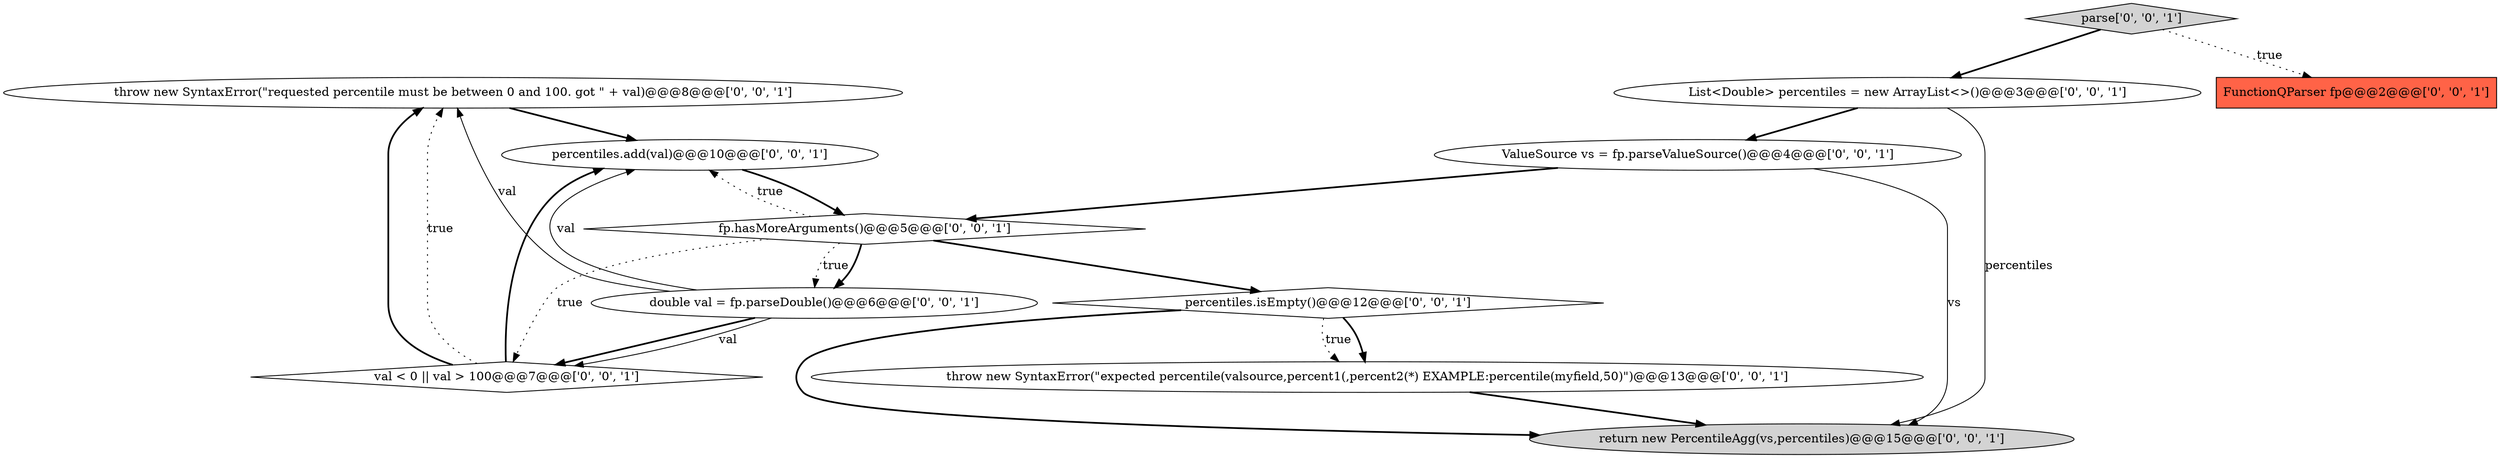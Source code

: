 digraph {
11 [style = filled, label = "throw new SyntaxError(\"requested percentile must be between 0 and 100. got \" + val)@@@8@@@['0', '0', '1']", fillcolor = white, shape = ellipse image = "AAA0AAABBB3BBB"];
1 [style = filled, label = "double val = fp.parseDouble()@@@6@@@['0', '0', '1']", fillcolor = white, shape = ellipse image = "AAA0AAABBB3BBB"];
9 [style = filled, label = "throw new SyntaxError(\"expected percentile(valsource,percent1(,percent2(*) EXAMPLE:percentile(myfield,50)\")@@@13@@@['0', '0', '1']", fillcolor = white, shape = ellipse image = "AAA0AAABBB3BBB"];
7 [style = filled, label = "fp.hasMoreArguments()@@@5@@@['0', '0', '1']", fillcolor = white, shape = diamond image = "AAA0AAABBB3BBB"];
10 [style = filled, label = "return new PercentileAgg(vs,percentiles)@@@15@@@['0', '0', '1']", fillcolor = lightgray, shape = ellipse image = "AAA0AAABBB3BBB"];
6 [style = filled, label = "val < 0 || val > 100@@@7@@@['0', '0', '1']", fillcolor = white, shape = diamond image = "AAA0AAABBB3BBB"];
5 [style = filled, label = "ValueSource vs = fp.parseValueSource()@@@4@@@['0', '0', '1']", fillcolor = white, shape = ellipse image = "AAA0AAABBB3BBB"];
3 [style = filled, label = "percentiles.add(val)@@@10@@@['0', '0', '1']", fillcolor = white, shape = ellipse image = "AAA0AAABBB3BBB"];
4 [style = filled, label = "percentiles.isEmpty()@@@12@@@['0', '0', '1']", fillcolor = white, shape = diamond image = "AAA0AAABBB3BBB"];
2 [style = filled, label = "List<Double> percentiles = new ArrayList<>()@@@3@@@['0', '0', '1']", fillcolor = white, shape = ellipse image = "AAA0AAABBB3BBB"];
8 [style = filled, label = "parse['0', '0', '1']", fillcolor = lightgray, shape = diamond image = "AAA0AAABBB3BBB"];
0 [style = filled, label = "FunctionQParser fp@@@2@@@['0', '0', '1']", fillcolor = tomato, shape = box image = "AAA0AAABBB3BBB"];
11->3 [style = bold, label=""];
2->5 [style = bold, label=""];
2->10 [style = solid, label="percentiles"];
6->11 [style = bold, label=""];
7->1 [style = dotted, label="true"];
1->6 [style = bold, label=""];
3->7 [style = bold, label=""];
1->3 [style = solid, label="val"];
8->2 [style = bold, label=""];
7->4 [style = bold, label=""];
4->9 [style = bold, label=""];
6->3 [style = bold, label=""];
4->10 [style = bold, label=""];
4->9 [style = dotted, label="true"];
7->1 [style = bold, label=""];
5->10 [style = solid, label="vs"];
1->6 [style = solid, label="val"];
1->11 [style = solid, label="val"];
5->7 [style = bold, label=""];
7->3 [style = dotted, label="true"];
8->0 [style = dotted, label="true"];
9->10 [style = bold, label=""];
6->11 [style = dotted, label="true"];
7->6 [style = dotted, label="true"];
}

